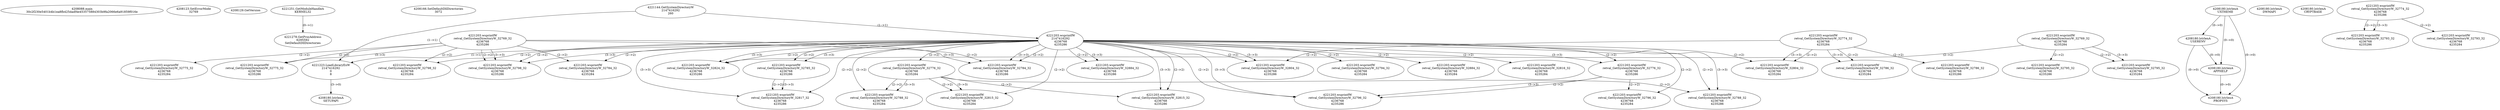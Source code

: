 // Global SCDG with merge call
digraph {
	0 [label="4208088.main
30c2f230e5401b4b1ea8fb425dadf4e453575884303b9fa2066e6a91859f016e"]
	1 [label="4208123.SetErrorMode
32769"]
	2 [label="4208129.GetVersion
"]
	3 [label="4221251.GetModuleHandleA
KERNEL32"]
	4 [label="4221278.GetProcAddress
6295592
SetDefaultDllDirectories"]
	3 -> 4 [label="(0-->1)"]
	5 [label="4208166.SetDefaultDllDirectories
3072"]
	6 [label="4221144.GetSystemDirectoryW
2147416292
260"]
	7 [label="4221203.wsprintfW
2147416292
4236768
4235286"]
	6 -> 7 [label="(1-->1)"]
	8 [label="4221223.LoadLibraryExW
2147416292
0
8"]
	6 -> 8 [label="(1-->1)"]
	7 -> 8 [label="(1-->1)"]
	9 [label="4208180.lstrlenA
UXTHEME"]
	10 [label="4208180.lstrlenA
USERENV"]
	9 -> 10 [label="(0-->0)"]
	11 [label="4208180.lstrlenA
SETUPAPI"]
	8 -> 11 [label="(3-->0)"]
	12 [label="4208180.lstrlenA
APPHELP"]
	9 -> 12 [label="(0-->0)"]
	10 -> 12 [label="(0-->0)"]
	13 [label="4208180.lstrlenA
PROPSYS"]
	9 -> 13 [label="(0-->0)"]
	10 -> 13 [label="(0-->0)"]
	12 -> 13 [label="(0-->0)"]
	14 [label="4208180.lstrlenA
DWMAPI"]
	15 [label="4208180.lstrlenA
CRYPTBASE"]
	16 [label="4221203.wsprintfW
retval_GetSystemDirectoryW_32794_32
4236768
4235284"]
	7 -> 16 [label="(2-->2)"]
	17 [label="4221203.wsprintfW
retval_GetSystemDirectoryW_32884_32
4236768
4235284"]
	7 -> 17 [label="(2-->2)"]
	18 [label="4221203.wsprintfW
retval_GetSystemDirectoryW_32816_32
4236768
4235284"]
	7 -> 18 [label="(2-->2)"]
	19 [label="4221203.wsprintfW
retval_GetSystemDirectoryW_32776_32
4236768
4235284"]
	7 -> 19 [label="(2-->2)"]
	20 [label="4221203.wsprintfW
retval_GetSystemDirectoryW_32884_32
4236768
4235286"]
	7 -> 20 [label="(2-->2)"]
	7 -> 20 [label="(3-->3)"]
	21 [label="4221203.wsprintfW
retval_GetSystemDirectoryW_32769_32
4236768
4235286"]
	22 [label="4221203.wsprintfW
retval_GetSystemDirectoryW_32775_32
4236768
4235284"]
	21 -> 22 [label="(2-->2)"]
	23 [label="4221203.wsprintfW
retval_GetSystemDirectoryW_32784_32
4236768
4235286"]
	7 -> 23 [label="(2-->2)"]
	21 -> 23 [label="(2-->2)"]
	7 -> 23 [label="(3-->3)"]
	21 -> 23 [label="(3-->3)"]
	24 [label="4221203.wsprintfW
retval_GetSystemDirectoryW_32774_32
4236768
4235284"]
	25 [label="4221203.wsprintfW
retval_GetSystemDirectoryW_32786_32
4236768
4235286"]
	24 -> 25 [label="(2-->2)"]
	26 [label="4221203.wsprintfW
retval_GetSystemDirectoryW_32784_32
4236768
4235284"]
	7 -> 26 [label="(2-->2)"]
	21 -> 26 [label="(2-->2)"]
	27 [label="4221203.wsprintfW
retval_GetSystemDirectoryW_32786_32
4236768
4235284"]
	24 -> 27 [label="(2-->2)"]
	24 -> 27 [label="(3-->3)"]
	28 [label="4221203.wsprintfW
retval_GetSystemDirectoryW_32788_32
4236768
4235286"]
	7 -> 28 [label="(2-->2)"]
	19 -> 28 [label="(2-->2)"]
	7 -> 28 [label="(3-->3)"]
	29 [label="4221203.wsprintfW
retval_GetSystemDirectoryW_32774_32
4236768
4235286"]
	30 [label="4221203.wsprintfW
retval_GetSystemDirectoryW_32793_32
4236768
4235286"]
	29 -> 30 [label="(2-->2)"]
	29 -> 30 [label="(3-->3)"]
	31 [label="4221203.wsprintfW
retval_GetSystemDirectoryW_32769_32
4236768
4235284"]
	32 [label="4221203.wsprintfW
retval_GetSystemDirectoryW_32795_32
4236768
4235286"]
	31 -> 32 [label="(2-->2)"]
	33 [label="4221203.wsprintfW
retval_GetSystemDirectoryW_32788_32
4236768
4235284"]
	7 -> 33 [label="(2-->2)"]
	19 -> 33 [label="(2-->2)"]
	19 -> 33 [label="(3-->3)"]
	34 [label="4221203.wsprintfW
retval_GetSystemDirectoryW_32775_32
4236768
4235286"]
	21 -> 34 [label="(2-->2)"]
	21 -> 34 [label="(3-->3)"]
	35 [label="4221203.wsprintfW
retval_GetSystemDirectoryW_32793_32
4236768
4235284"]
	29 -> 35 [label="(2-->2)"]
	36 [label="4221203.wsprintfW
retval_GetSystemDirectoryW_32795_32
4236768
4235284"]
	31 -> 36 [label="(2-->2)"]
	31 -> 36 [label="(3-->3)"]
	37 [label="4221203.wsprintfW
retval_GetSystemDirectoryW_32776_32
4236768
4235286"]
	7 -> 37 [label="(2-->2)"]
	7 -> 37 [label="(3-->3)"]
	38 [label="4221203.wsprintfW
retval_GetSystemDirectoryW_32796_32
4236768
4235286"]
	7 -> 38 [label="(2-->2)"]
	37 -> 38 [label="(2-->2)"]
	7 -> 38 [label="(3-->3)"]
	37 -> 38 [label="(3-->3)"]
	39 [label="4221203.wsprintfW
retval_GetSystemDirectoryW_32798_32
4236768
4235286"]
	7 -> 39 [label="(2-->2)"]
	21 -> 39 [label="(2-->2)"]
	7 -> 39 [label="(3-->3)"]
	21 -> 39 [label="(3-->3)"]
	40 [label="4221203.wsprintfW
retval_GetSystemDirectoryW_32804_32
4236768
4235286"]
	7 -> 40 [label="(2-->2)"]
	24 -> 40 [label="(2-->2)"]
	7 -> 40 [label="(3-->3)"]
	41 [label="4221203.wsprintfW
retval_GetSystemDirectoryW_32815_32
4236768
4235286"]
	7 -> 41 [label="(2-->2)"]
	19 -> 41 [label="(2-->2)"]
	7 -> 41 [label="(3-->3)"]
	42 [label="4221203.wsprintfW
retval_GetSystemDirectoryW_32785_32
4236768
4235286"]
	7 -> 42 [label="(2-->2)"]
	7 -> 42 [label="(3-->3)"]
	43 [label="4221203.wsprintfW
retval_GetSystemDirectoryW_32817_32
4236768
4235286"]
	7 -> 43 [label="(2-->2)"]
	42 -> 43 [label="(2-->2)"]
	7 -> 43 [label="(3-->3)"]
	42 -> 43 [label="(3-->3)"]
	44 [label="4221203.wsprintfW
retval_GetSystemDirectoryW_32824_32
4236768
4235286"]
	7 -> 44 [label="(2-->2)"]
	31 -> 44 [label="(2-->2)"]
	7 -> 44 [label="(3-->3)"]
	45 [label="4221203.wsprintfW
retval_GetSystemDirectoryW_32796_32
4236768
4235284"]
	7 -> 45 [label="(2-->2)"]
	37 -> 45 [label="(2-->2)"]
	46 [label="4221203.wsprintfW
retval_GetSystemDirectoryW_32798_32
4236768
4235284"]
	7 -> 46 [label="(2-->2)"]
	21 -> 46 [label="(2-->2)"]
	47 [label="4221203.wsprintfW
retval_GetSystemDirectoryW_32804_32
4236768
4235284"]
	7 -> 47 [label="(2-->2)"]
	24 -> 47 [label="(2-->2)"]
	24 -> 47 [label="(3-->3)"]
	48 [label="4221203.wsprintfW
retval_GetSystemDirectoryW_32815_32
4236768
4235284"]
	7 -> 48 [label="(2-->2)"]
	19 -> 48 [label="(2-->2)"]
	19 -> 48 [label="(3-->3)"]
}
